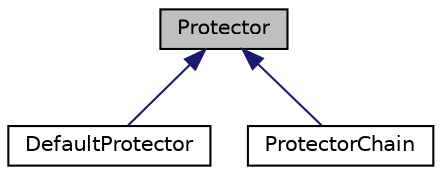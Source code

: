 digraph "Protector"
{
  edge [fontname="Helvetica",fontsize="10",labelfontname="Helvetica",labelfontsize="10"];
  node [fontname="Helvetica",fontsize="10",shape=record];
  Node0 [label="Protector",height=0.2,width=0.4,color="black", fillcolor="grey75", style="filled", fontcolor="black"];
  Node0 -> Node1 [dir="back",color="midnightblue",fontsize="10",style="solid",fontname="Helvetica"];
  Node1 [label="DefaultProtector",height=0.2,width=0.4,color="black", fillcolor="white", style="filled",URL="$class_default_protector.html",tooltip="Default protector that catch all exceptions (Implementation). "];
  Node0 -> Node2 [dir="back",color="midnightblue",fontsize="10",style="solid",fontname="Helvetica"];
  Node2 [label="ProtectorChain",height=0.2,width=0.4,color="black", fillcolor="white", style="filled",URL="$class_protector_chain.html",tooltip="Protector chain (Implementation). Implementation detail. "];
}
